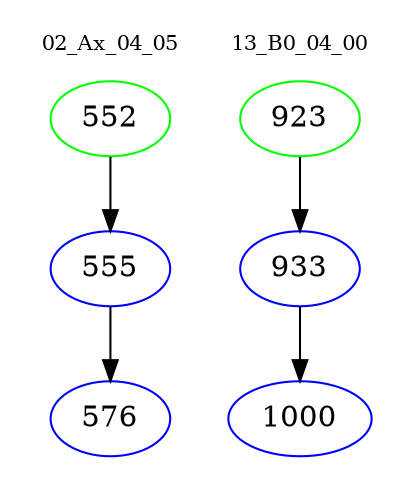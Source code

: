 digraph{
subgraph cluster_0 {
color = white
label = "02_Ax_04_05";
fontsize=10;
T0_552 [label="552", color="green"]
T0_552 -> T0_555 [color="black"]
T0_555 [label="555", color="blue"]
T0_555 -> T0_576 [color="black"]
T0_576 [label="576", color="blue"]
}
subgraph cluster_1 {
color = white
label = "13_B0_04_00";
fontsize=10;
T1_923 [label="923", color="green"]
T1_923 -> T1_933 [color="black"]
T1_933 [label="933", color="blue"]
T1_933 -> T1_1000 [color="black"]
T1_1000 [label="1000", color="blue"]
}
}
